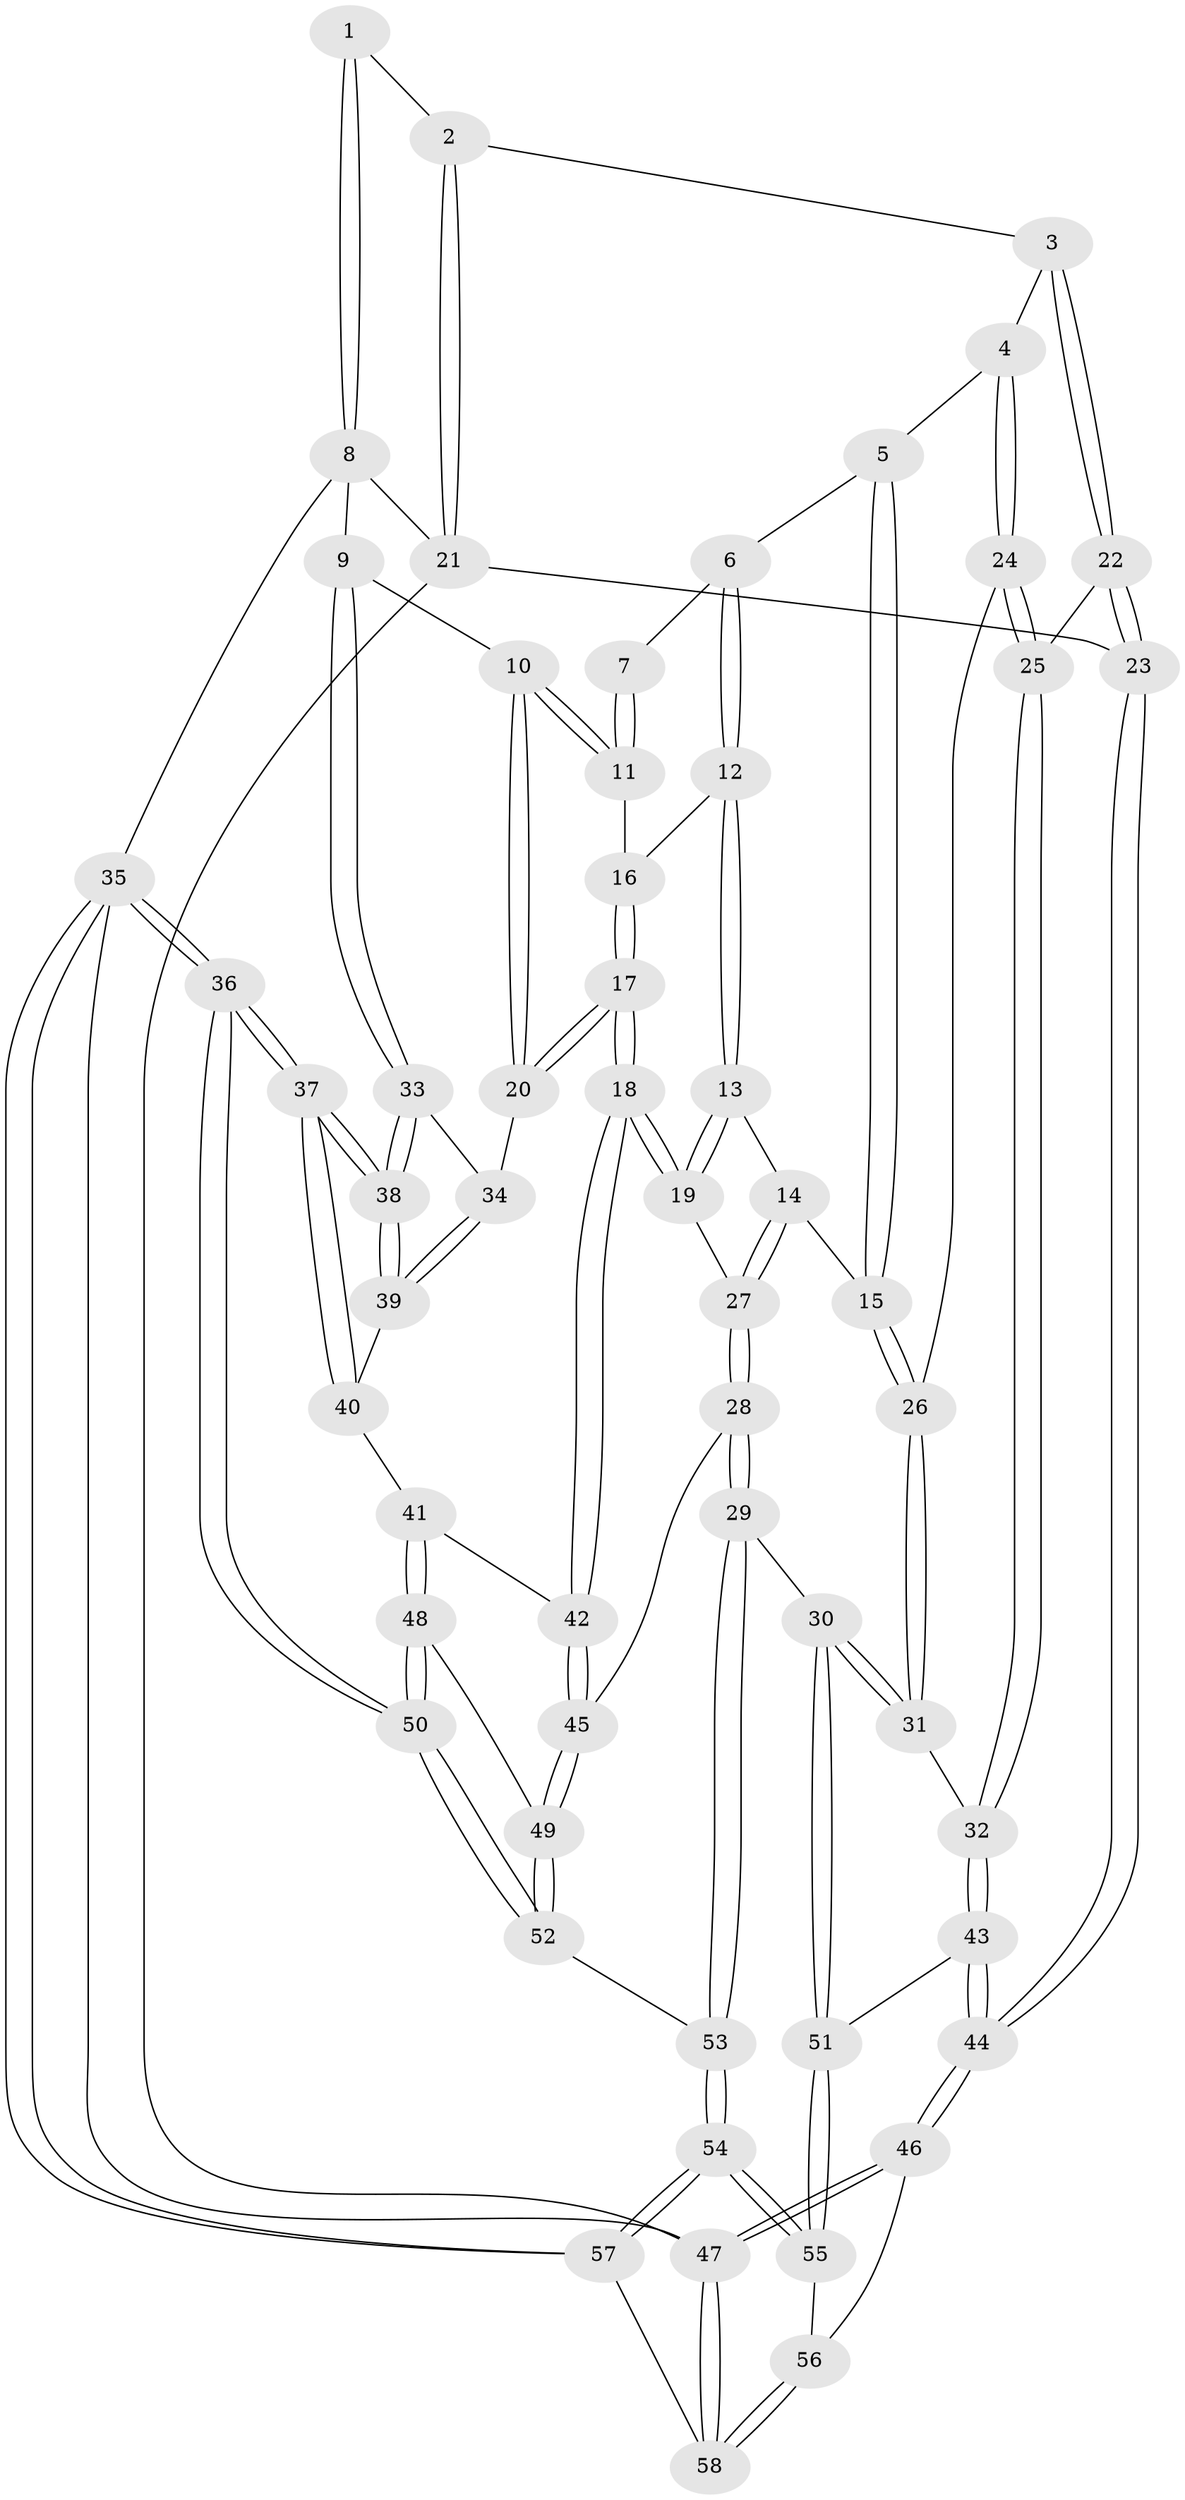 // Generated by graph-tools (version 1.1) at 2025/11/02/27/25 16:11:58]
// undirected, 58 vertices, 142 edges
graph export_dot {
graph [start="1"]
  node [color=gray90,style=filled];
  1 [pos="+0.7004926954800853+0"];
  2 [pos="+0.003125648203110139+0"];
  3 [pos="+0.04763012898475052+0"];
  4 [pos="+0.17305395555680023+0"];
  5 [pos="+0.5157355822602081+0.11920080356701289"];
  6 [pos="+0.6002630000532432+0.10757365542233849"];
  7 [pos="+0.653747755251684+0.037077442847945605"];
  8 [pos="+1+0"];
  9 [pos="+1+0"];
  10 [pos="+0.8529775915931556+0.18825763113975216"];
  11 [pos="+0.8342856592598228+0.1827994636258497"];
  12 [pos="+0.6330864799657577+0.21247959663696767"];
  13 [pos="+0.620787678300397+0.2488598390964852"];
  14 [pos="+0.46909446009426553+0.33551024735611945"];
  15 [pos="+0.4585228982313442+0.3298636580322441"];
  16 [pos="+0.6992745753180375+0.21798121065729648"];
  17 [pos="+0.7702021482282558+0.3936856468250858"];
  18 [pos="+0.7502453797563506+0.41447107526896676"];
  19 [pos="+0.7106494223165291+0.38922939100151555"];
  20 [pos="+0.8121054239019121+0.3599514846759731"];
  21 [pos="+0+0"];
  22 [pos="+0.06166916234871442+0.376128690872"];
  23 [pos="+0+0.3387668178046716"];
  24 [pos="+0.19732551326184847+0.04945060496682925"];
  25 [pos="+0.11232469794986302+0.40511327000683883"];
  26 [pos="+0.34009208250957373+0.3165679948064968"];
  27 [pos="+0.49417803833484886+0.3732303531147296"];
  28 [pos="+0.5260623580129972+0.5654975031730451"];
  29 [pos="+0.4912994755121943+0.5903726063633847"];
  30 [pos="+0.4541925598867265+0.6144850747947471"];
  31 [pos="+0.3096393600705389+0.37131768391304937"];
  32 [pos="+0.17110114178489694+0.5009873409885234"];
  33 [pos="+1+0.0048703665706898375"];
  34 [pos="+0.9073433536380707+0.37988742790392294"];
  35 [pos="+1+1"];
  36 [pos="+1+0.9246116272351437"];
  37 [pos="+1+0.8702909632334247"];
  38 [pos="+1+0.4624370001550348"];
  39 [pos="+0.9691254842185348+0.44210637610109227"];
  40 [pos="+0.9113825024552709+0.5171035861014833"];
  41 [pos="+0.79497539285107+0.5374545007522482"];
  42 [pos="+0.7445614235366386+0.4778807352086774"];
  43 [pos="+0.16228016959775124+0.5396151359263937"];
  44 [pos="+0+0.7544879956493462"];
  45 [pos="+0.5704111436019788+0.5675951872128454"];
  46 [pos="+0+0.8123208317284032"];
  47 [pos="+0+1"];
  48 [pos="+0.8165527326575895+0.6450378627595835"];
  49 [pos="+0.6938000334638138+0.7319236503530014"];
  50 [pos="+1+0.870604260371005"];
  51 [pos="+0.3867385292443524+0.6903562122872967"];
  52 [pos="+0.6712358822773545+0.8163992088679758"];
  53 [pos="+0.6657755683196307+0.822083705756408"];
  54 [pos="+0.515543796133472+0.9944805052828953"];
  55 [pos="+0.3873344508399365+0.7727555582610472"];
  56 [pos="+0.11062508055050836+0.8387918120002653"];
  57 [pos="+0.5176055502819322+1"];
  58 [pos="+0.4139660722099236+1"];
  1 -- 2;
  1 -- 8;
  1 -- 8;
  2 -- 3;
  2 -- 21;
  2 -- 21;
  3 -- 4;
  3 -- 22;
  3 -- 22;
  4 -- 5;
  4 -- 24;
  4 -- 24;
  5 -- 6;
  5 -- 15;
  5 -- 15;
  6 -- 7;
  6 -- 12;
  6 -- 12;
  7 -- 11;
  7 -- 11;
  8 -- 9;
  8 -- 21;
  8 -- 35;
  9 -- 10;
  9 -- 33;
  9 -- 33;
  10 -- 11;
  10 -- 11;
  10 -- 20;
  10 -- 20;
  11 -- 16;
  12 -- 13;
  12 -- 13;
  12 -- 16;
  13 -- 14;
  13 -- 19;
  13 -- 19;
  14 -- 15;
  14 -- 27;
  14 -- 27;
  15 -- 26;
  15 -- 26;
  16 -- 17;
  16 -- 17;
  17 -- 18;
  17 -- 18;
  17 -- 20;
  17 -- 20;
  18 -- 19;
  18 -- 19;
  18 -- 42;
  18 -- 42;
  19 -- 27;
  20 -- 34;
  21 -- 23;
  21 -- 47;
  22 -- 23;
  22 -- 23;
  22 -- 25;
  23 -- 44;
  23 -- 44;
  24 -- 25;
  24 -- 25;
  24 -- 26;
  25 -- 32;
  25 -- 32;
  26 -- 31;
  26 -- 31;
  27 -- 28;
  27 -- 28;
  28 -- 29;
  28 -- 29;
  28 -- 45;
  29 -- 30;
  29 -- 53;
  29 -- 53;
  30 -- 31;
  30 -- 31;
  30 -- 51;
  30 -- 51;
  31 -- 32;
  32 -- 43;
  32 -- 43;
  33 -- 34;
  33 -- 38;
  33 -- 38;
  34 -- 39;
  34 -- 39;
  35 -- 36;
  35 -- 36;
  35 -- 57;
  35 -- 57;
  35 -- 47;
  36 -- 37;
  36 -- 37;
  36 -- 50;
  36 -- 50;
  37 -- 38;
  37 -- 38;
  37 -- 40;
  37 -- 40;
  38 -- 39;
  38 -- 39;
  39 -- 40;
  40 -- 41;
  41 -- 42;
  41 -- 48;
  41 -- 48;
  42 -- 45;
  42 -- 45;
  43 -- 44;
  43 -- 44;
  43 -- 51;
  44 -- 46;
  44 -- 46;
  45 -- 49;
  45 -- 49;
  46 -- 47;
  46 -- 47;
  46 -- 56;
  47 -- 58;
  47 -- 58;
  48 -- 49;
  48 -- 50;
  48 -- 50;
  49 -- 52;
  49 -- 52;
  50 -- 52;
  50 -- 52;
  51 -- 55;
  51 -- 55;
  52 -- 53;
  53 -- 54;
  53 -- 54;
  54 -- 55;
  54 -- 55;
  54 -- 57;
  54 -- 57;
  55 -- 56;
  56 -- 58;
  56 -- 58;
  57 -- 58;
}
